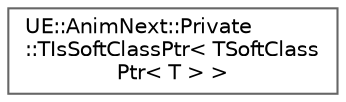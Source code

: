 digraph "Graphical Class Hierarchy"
{
 // INTERACTIVE_SVG=YES
 // LATEX_PDF_SIZE
  bgcolor="transparent";
  edge [fontname=Helvetica,fontsize=10,labelfontname=Helvetica,labelfontsize=10];
  node [fontname=Helvetica,fontsize=10,shape=box,height=0.2,width=0.4];
  rankdir="LR";
  Node0 [id="Node000000",label="UE::AnimNext::Private\l::TIsSoftClassPtr\< TSoftClass\lPtr\< T \> \>",height=0.2,width=0.4,color="grey40", fillcolor="white", style="filled",URL="$d8/d4b/structUE_1_1AnimNext_1_1Private_1_1TIsSoftClassPtr_3_01TSoftClassPtr_3_01T_01_4_01_4.html",tooltip=" "];
}
